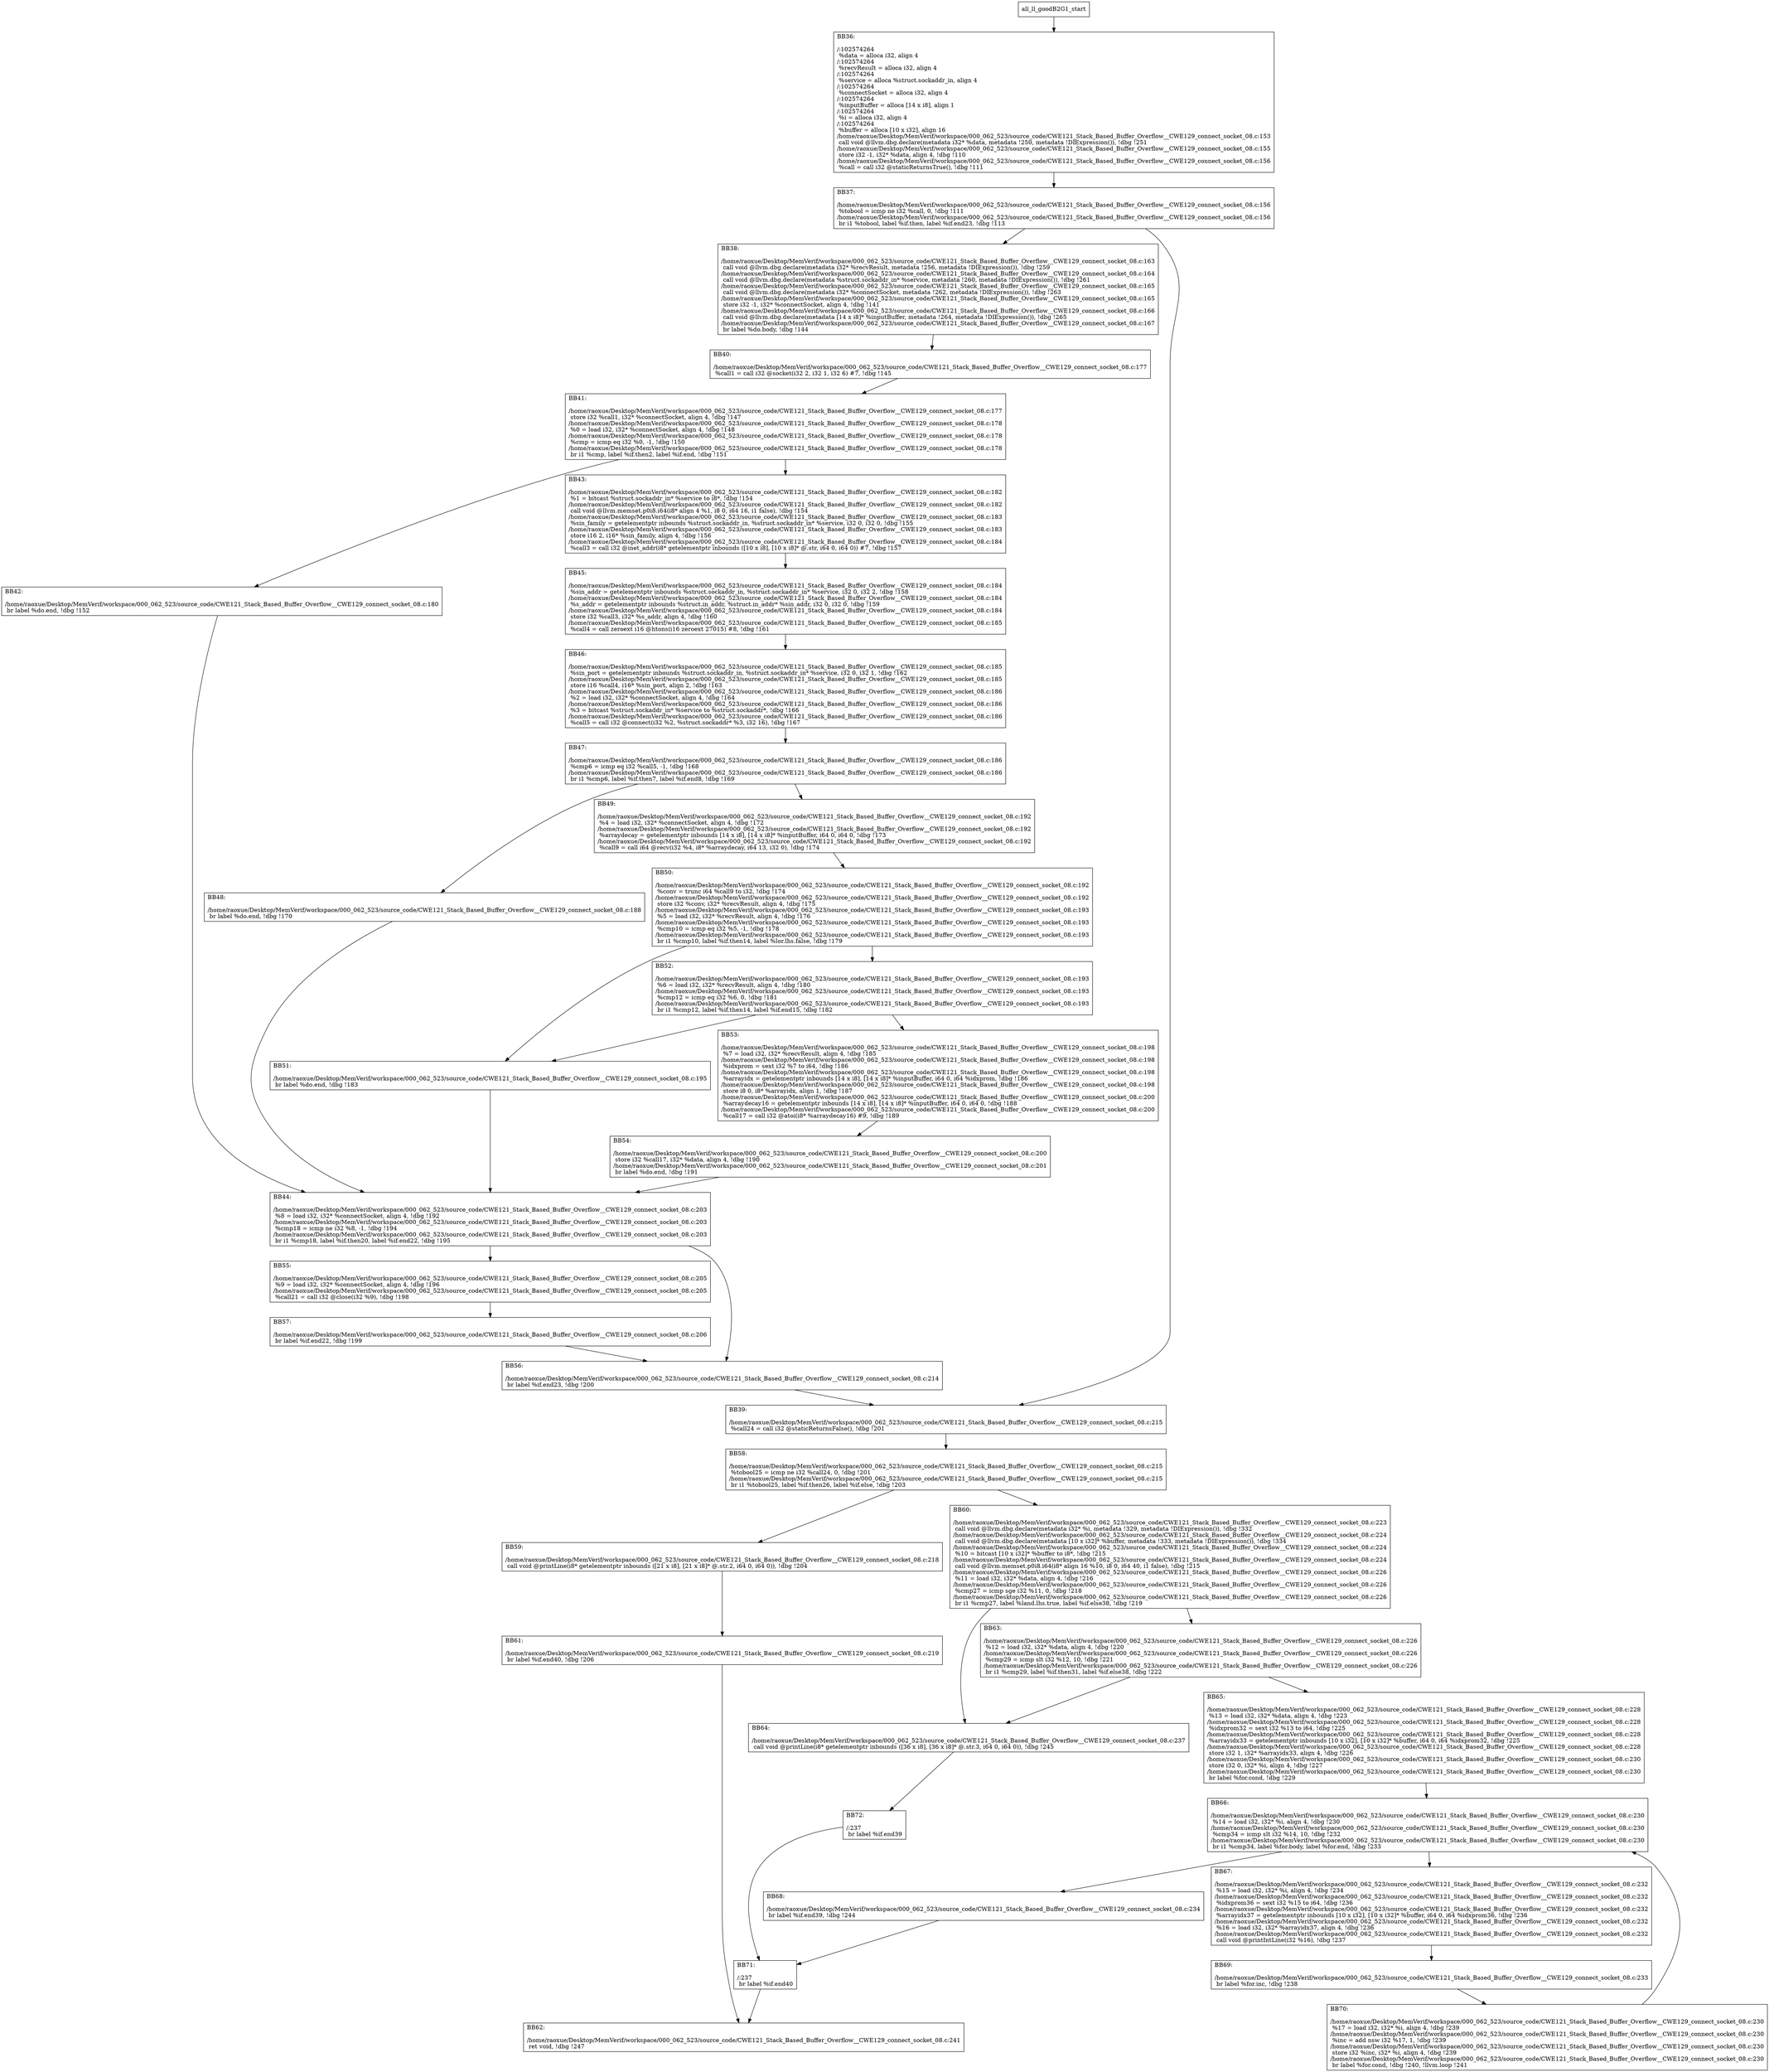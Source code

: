 digraph "CFG for'all_ll_goodB2G1' function" {
	BBall_ll_goodB2G1_start[shape=record,label="{all_ll_goodB2G1_start}"];
	BBall_ll_goodB2G1_start-> all_ll_goodB2G1BB36;
	all_ll_goodB2G1BB36 [shape=record, label="{BB36:\l\l/:102574264\l
  %data = alloca i32, align 4\l
/:102574264\l
  %recvResult = alloca i32, align 4\l
/:102574264\l
  %service = alloca %struct.sockaddr_in, align 4\l
/:102574264\l
  %connectSocket = alloca i32, align 4\l
/:102574264\l
  %inputBuffer = alloca [14 x i8], align 1\l
/:102574264\l
  %i = alloca i32, align 4\l
/:102574264\l
  %buffer = alloca [10 x i32], align 16\l
/home/raoxue/Desktop/MemVerif/workspace/000_062_523/source_code/CWE121_Stack_Based_Buffer_Overflow__CWE129_connect_socket_08.c:153\l
  call void @llvm.dbg.declare(metadata i32* %data, metadata !250, metadata !DIExpression()), !dbg !251\l
/home/raoxue/Desktop/MemVerif/workspace/000_062_523/source_code/CWE121_Stack_Based_Buffer_Overflow__CWE129_connect_socket_08.c:155\l
  store i32 -1, i32* %data, align 4, !dbg !110\l
/home/raoxue/Desktop/MemVerif/workspace/000_062_523/source_code/CWE121_Stack_Based_Buffer_Overflow__CWE129_connect_socket_08.c:156\l
  %call = call i32 @staticReturnsTrue(), !dbg !111\l
}"];
	all_ll_goodB2G1BB36-> all_ll_goodB2G1BB37;
	all_ll_goodB2G1BB37 [shape=record, label="{BB37:\l\l/home/raoxue/Desktop/MemVerif/workspace/000_062_523/source_code/CWE121_Stack_Based_Buffer_Overflow__CWE129_connect_socket_08.c:156\l
  %tobool = icmp ne i32 %call, 0, !dbg !111\l
/home/raoxue/Desktop/MemVerif/workspace/000_062_523/source_code/CWE121_Stack_Based_Buffer_Overflow__CWE129_connect_socket_08.c:156\l
  br i1 %tobool, label %if.then, label %if.end23, !dbg !113\l
}"];
	all_ll_goodB2G1BB37-> all_ll_goodB2G1BB38;
	all_ll_goodB2G1BB37-> all_ll_goodB2G1BB39;
	all_ll_goodB2G1BB38 [shape=record, label="{BB38:\l\l/home/raoxue/Desktop/MemVerif/workspace/000_062_523/source_code/CWE121_Stack_Based_Buffer_Overflow__CWE129_connect_socket_08.c:163\l
  call void @llvm.dbg.declare(metadata i32* %recvResult, metadata !256, metadata !DIExpression()), !dbg !259\l
/home/raoxue/Desktop/MemVerif/workspace/000_062_523/source_code/CWE121_Stack_Based_Buffer_Overflow__CWE129_connect_socket_08.c:164\l
  call void @llvm.dbg.declare(metadata %struct.sockaddr_in* %service, metadata !260, metadata !DIExpression()), !dbg !261\l
/home/raoxue/Desktop/MemVerif/workspace/000_062_523/source_code/CWE121_Stack_Based_Buffer_Overflow__CWE129_connect_socket_08.c:165\l
  call void @llvm.dbg.declare(metadata i32* %connectSocket, metadata !262, metadata !DIExpression()), !dbg !263\l
/home/raoxue/Desktop/MemVerif/workspace/000_062_523/source_code/CWE121_Stack_Based_Buffer_Overflow__CWE129_connect_socket_08.c:165\l
  store i32 -1, i32* %connectSocket, align 4, !dbg !141\l
/home/raoxue/Desktop/MemVerif/workspace/000_062_523/source_code/CWE121_Stack_Based_Buffer_Overflow__CWE129_connect_socket_08.c:166\l
  call void @llvm.dbg.declare(metadata [14 x i8]* %inputBuffer, metadata !264, metadata !DIExpression()), !dbg !265\l
/home/raoxue/Desktop/MemVerif/workspace/000_062_523/source_code/CWE121_Stack_Based_Buffer_Overflow__CWE129_connect_socket_08.c:167\l
  br label %do.body, !dbg !144\l
}"];
	all_ll_goodB2G1BB38-> all_ll_goodB2G1BB40;
	all_ll_goodB2G1BB40 [shape=record, label="{BB40:\l\l/home/raoxue/Desktop/MemVerif/workspace/000_062_523/source_code/CWE121_Stack_Based_Buffer_Overflow__CWE129_connect_socket_08.c:177\l
  %call1 = call i32 @socket(i32 2, i32 1, i32 6) #7, !dbg !145\l
}"];
	all_ll_goodB2G1BB40-> all_ll_goodB2G1BB41;
	all_ll_goodB2G1BB41 [shape=record, label="{BB41:\l\l/home/raoxue/Desktop/MemVerif/workspace/000_062_523/source_code/CWE121_Stack_Based_Buffer_Overflow__CWE129_connect_socket_08.c:177\l
  store i32 %call1, i32* %connectSocket, align 4, !dbg !147\l
/home/raoxue/Desktop/MemVerif/workspace/000_062_523/source_code/CWE121_Stack_Based_Buffer_Overflow__CWE129_connect_socket_08.c:178\l
  %0 = load i32, i32* %connectSocket, align 4, !dbg !148\l
/home/raoxue/Desktop/MemVerif/workspace/000_062_523/source_code/CWE121_Stack_Based_Buffer_Overflow__CWE129_connect_socket_08.c:178\l
  %cmp = icmp eq i32 %0, -1, !dbg !150\l
/home/raoxue/Desktop/MemVerif/workspace/000_062_523/source_code/CWE121_Stack_Based_Buffer_Overflow__CWE129_connect_socket_08.c:178\l
  br i1 %cmp, label %if.then2, label %if.end, !dbg !151\l
}"];
	all_ll_goodB2G1BB41-> all_ll_goodB2G1BB42;
	all_ll_goodB2G1BB41-> all_ll_goodB2G1BB43;
	all_ll_goodB2G1BB42 [shape=record, label="{BB42:\l\l/home/raoxue/Desktop/MemVerif/workspace/000_062_523/source_code/CWE121_Stack_Based_Buffer_Overflow__CWE129_connect_socket_08.c:180\l
  br label %do.end, !dbg !152\l
}"];
	all_ll_goodB2G1BB42-> all_ll_goodB2G1BB44;
	all_ll_goodB2G1BB43 [shape=record, label="{BB43:\l\l/home/raoxue/Desktop/MemVerif/workspace/000_062_523/source_code/CWE121_Stack_Based_Buffer_Overflow__CWE129_connect_socket_08.c:182\l
  %1 = bitcast %struct.sockaddr_in* %service to i8*, !dbg !154\l
/home/raoxue/Desktop/MemVerif/workspace/000_062_523/source_code/CWE121_Stack_Based_Buffer_Overflow__CWE129_connect_socket_08.c:182\l
  call void @llvm.memset.p0i8.i64(i8* align 4 %1, i8 0, i64 16, i1 false), !dbg !154\l
/home/raoxue/Desktop/MemVerif/workspace/000_062_523/source_code/CWE121_Stack_Based_Buffer_Overflow__CWE129_connect_socket_08.c:183\l
  %sin_family = getelementptr inbounds %struct.sockaddr_in, %struct.sockaddr_in* %service, i32 0, i32 0, !dbg !155\l
/home/raoxue/Desktop/MemVerif/workspace/000_062_523/source_code/CWE121_Stack_Based_Buffer_Overflow__CWE129_connect_socket_08.c:183\l
  store i16 2, i16* %sin_family, align 4, !dbg !156\l
/home/raoxue/Desktop/MemVerif/workspace/000_062_523/source_code/CWE121_Stack_Based_Buffer_Overflow__CWE129_connect_socket_08.c:184\l
  %call3 = call i32 @inet_addr(i8* getelementptr inbounds ([10 x i8], [10 x i8]* @.str, i64 0, i64 0)) #7, !dbg !157\l
}"];
	all_ll_goodB2G1BB43-> all_ll_goodB2G1BB45;
	all_ll_goodB2G1BB45 [shape=record, label="{BB45:\l\l/home/raoxue/Desktop/MemVerif/workspace/000_062_523/source_code/CWE121_Stack_Based_Buffer_Overflow__CWE129_connect_socket_08.c:184\l
  %sin_addr = getelementptr inbounds %struct.sockaddr_in, %struct.sockaddr_in* %service, i32 0, i32 2, !dbg !158\l
/home/raoxue/Desktop/MemVerif/workspace/000_062_523/source_code/CWE121_Stack_Based_Buffer_Overflow__CWE129_connect_socket_08.c:184\l
  %s_addr = getelementptr inbounds %struct.in_addr, %struct.in_addr* %sin_addr, i32 0, i32 0, !dbg !159\l
/home/raoxue/Desktop/MemVerif/workspace/000_062_523/source_code/CWE121_Stack_Based_Buffer_Overflow__CWE129_connect_socket_08.c:184\l
  store i32 %call3, i32* %s_addr, align 4, !dbg !160\l
/home/raoxue/Desktop/MemVerif/workspace/000_062_523/source_code/CWE121_Stack_Based_Buffer_Overflow__CWE129_connect_socket_08.c:185\l
  %call4 = call zeroext i16 @htons(i16 zeroext 27015) #8, !dbg !161\l
}"];
	all_ll_goodB2G1BB45-> all_ll_goodB2G1BB46;
	all_ll_goodB2G1BB46 [shape=record, label="{BB46:\l\l/home/raoxue/Desktop/MemVerif/workspace/000_062_523/source_code/CWE121_Stack_Based_Buffer_Overflow__CWE129_connect_socket_08.c:185\l
  %sin_port = getelementptr inbounds %struct.sockaddr_in, %struct.sockaddr_in* %service, i32 0, i32 1, !dbg !162\l
/home/raoxue/Desktop/MemVerif/workspace/000_062_523/source_code/CWE121_Stack_Based_Buffer_Overflow__CWE129_connect_socket_08.c:185\l
  store i16 %call4, i16* %sin_port, align 2, !dbg !163\l
/home/raoxue/Desktop/MemVerif/workspace/000_062_523/source_code/CWE121_Stack_Based_Buffer_Overflow__CWE129_connect_socket_08.c:186\l
  %2 = load i32, i32* %connectSocket, align 4, !dbg !164\l
/home/raoxue/Desktop/MemVerif/workspace/000_062_523/source_code/CWE121_Stack_Based_Buffer_Overflow__CWE129_connect_socket_08.c:186\l
  %3 = bitcast %struct.sockaddr_in* %service to %struct.sockaddr*, !dbg !166\l
/home/raoxue/Desktop/MemVerif/workspace/000_062_523/source_code/CWE121_Stack_Based_Buffer_Overflow__CWE129_connect_socket_08.c:186\l
  %call5 = call i32 @connect(i32 %2, %struct.sockaddr* %3, i32 16), !dbg !167\l
}"];
	all_ll_goodB2G1BB46-> all_ll_goodB2G1BB47;
	all_ll_goodB2G1BB47 [shape=record, label="{BB47:\l\l/home/raoxue/Desktop/MemVerif/workspace/000_062_523/source_code/CWE121_Stack_Based_Buffer_Overflow__CWE129_connect_socket_08.c:186\l
  %cmp6 = icmp eq i32 %call5, -1, !dbg !168\l
/home/raoxue/Desktop/MemVerif/workspace/000_062_523/source_code/CWE121_Stack_Based_Buffer_Overflow__CWE129_connect_socket_08.c:186\l
  br i1 %cmp6, label %if.then7, label %if.end8, !dbg !169\l
}"];
	all_ll_goodB2G1BB47-> all_ll_goodB2G1BB48;
	all_ll_goodB2G1BB47-> all_ll_goodB2G1BB49;
	all_ll_goodB2G1BB48 [shape=record, label="{BB48:\l\l/home/raoxue/Desktop/MemVerif/workspace/000_062_523/source_code/CWE121_Stack_Based_Buffer_Overflow__CWE129_connect_socket_08.c:188\l
  br label %do.end, !dbg !170\l
}"];
	all_ll_goodB2G1BB48-> all_ll_goodB2G1BB44;
	all_ll_goodB2G1BB49 [shape=record, label="{BB49:\l\l/home/raoxue/Desktop/MemVerif/workspace/000_062_523/source_code/CWE121_Stack_Based_Buffer_Overflow__CWE129_connect_socket_08.c:192\l
  %4 = load i32, i32* %connectSocket, align 4, !dbg !172\l
/home/raoxue/Desktop/MemVerif/workspace/000_062_523/source_code/CWE121_Stack_Based_Buffer_Overflow__CWE129_connect_socket_08.c:192\l
  %arraydecay = getelementptr inbounds [14 x i8], [14 x i8]* %inputBuffer, i64 0, i64 0, !dbg !173\l
/home/raoxue/Desktop/MemVerif/workspace/000_062_523/source_code/CWE121_Stack_Based_Buffer_Overflow__CWE129_connect_socket_08.c:192\l
  %call9 = call i64 @recv(i32 %4, i8* %arraydecay, i64 13, i32 0), !dbg !174\l
}"];
	all_ll_goodB2G1BB49-> all_ll_goodB2G1BB50;
	all_ll_goodB2G1BB50 [shape=record, label="{BB50:\l\l/home/raoxue/Desktop/MemVerif/workspace/000_062_523/source_code/CWE121_Stack_Based_Buffer_Overflow__CWE129_connect_socket_08.c:192\l
  %conv = trunc i64 %call9 to i32, !dbg !174\l
/home/raoxue/Desktop/MemVerif/workspace/000_062_523/source_code/CWE121_Stack_Based_Buffer_Overflow__CWE129_connect_socket_08.c:192\l
  store i32 %conv, i32* %recvResult, align 4, !dbg !175\l
/home/raoxue/Desktop/MemVerif/workspace/000_062_523/source_code/CWE121_Stack_Based_Buffer_Overflow__CWE129_connect_socket_08.c:193\l
  %5 = load i32, i32* %recvResult, align 4, !dbg !176\l
/home/raoxue/Desktop/MemVerif/workspace/000_062_523/source_code/CWE121_Stack_Based_Buffer_Overflow__CWE129_connect_socket_08.c:193\l
  %cmp10 = icmp eq i32 %5, -1, !dbg !178\l
/home/raoxue/Desktop/MemVerif/workspace/000_062_523/source_code/CWE121_Stack_Based_Buffer_Overflow__CWE129_connect_socket_08.c:193\l
  br i1 %cmp10, label %if.then14, label %lor.lhs.false, !dbg !179\l
}"];
	all_ll_goodB2G1BB50-> all_ll_goodB2G1BB51;
	all_ll_goodB2G1BB50-> all_ll_goodB2G1BB52;
	all_ll_goodB2G1BB52 [shape=record, label="{BB52:\l\l/home/raoxue/Desktop/MemVerif/workspace/000_062_523/source_code/CWE121_Stack_Based_Buffer_Overflow__CWE129_connect_socket_08.c:193\l
  %6 = load i32, i32* %recvResult, align 4, !dbg !180\l
/home/raoxue/Desktop/MemVerif/workspace/000_062_523/source_code/CWE121_Stack_Based_Buffer_Overflow__CWE129_connect_socket_08.c:193\l
  %cmp12 = icmp eq i32 %6, 0, !dbg !181\l
/home/raoxue/Desktop/MemVerif/workspace/000_062_523/source_code/CWE121_Stack_Based_Buffer_Overflow__CWE129_connect_socket_08.c:193\l
  br i1 %cmp12, label %if.then14, label %if.end15, !dbg !182\l
}"];
	all_ll_goodB2G1BB52-> all_ll_goodB2G1BB51;
	all_ll_goodB2G1BB52-> all_ll_goodB2G1BB53;
	all_ll_goodB2G1BB51 [shape=record, label="{BB51:\l\l/home/raoxue/Desktop/MemVerif/workspace/000_062_523/source_code/CWE121_Stack_Based_Buffer_Overflow__CWE129_connect_socket_08.c:195\l
  br label %do.end, !dbg !183\l
}"];
	all_ll_goodB2G1BB51-> all_ll_goodB2G1BB44;
	all_ll_goodB2G1BB53 [shape=record, label="{BB53:\l\l/home/raoxue/Desktop/MemVerif/workspace/000_062_523/source_code/CWE121_Stack_Based_Buffer_Overflow__CWE129_connect_socket_08.c:198\l
  %7 = load i32, i32* %recvResult, align 4, !dbg !185\l
/home/raoxue/Desktop/MemVerif/workspace/000_062_523/source_code/CWE121_Stack_Based_Buffer_Overflow__CWE129_connect_socket_08.c:198\l
  %idxprom = sext i32 %7 to i64, !dbg !186\l
/home/raoxue/Desktop/MemVerif/workspace/000_062_523/source_code/CWE121_Stack_Based_Buffer_Overflow__CWE129_connect_socket_08.c:198\l
  %arrayidx = getelementptr inbounds [14 x i8], [14 x i8]* %inputBuffer, i64 0, i64 %idxprom, !dbg !186\l
/home/raoxue/Desktop/MemVerif/workspace/000_062_523/source_code/CWE121_Stack_Based_Buffer_Overflow__CWE129_connect_socket_08.c:198\l
  store i8 0, i8* %arrayidx, align 1, !dbg !187\l
/home/raoxue/Desktop/MemVerif/workspace/000_062_523/source_code/CWE121_Stack_Based_Buffer_Overflow__CWE129_connect_socket_08.c:200\l
  %arraydecay16 = getelementptr inbounds [14 x i8], [14 x i8]* %inputBuffer, i64 0, i64 0, !dbg !188\l
/home/raoxue/Desktop/MemVerif/workspace/000_062_523/source_code/CWE121_Stack_Based_Buffer_Overflow__CWE129_connect_socket_08.c:200\l
  %call17 = call i32 @atoi(i8* %arraydecay16) #9, !dbg !189\l
}"];
	all_ll_goodB2G1BB53-> all_ll_goodB2G1BB54;
	all_ll_goodB2G1BB54 [shape=record, label="{BB54:\l\l/home/raoxue/Desktop/MemVerif/workspace/000_062_523/source_code/CWE121_Stack_Based_Buffer_Overflow__CWE129_connect_socket_08.c:200\l
  store i32 %call17, i32* %data, align 4, !dbg !190\l
/home/raoxue/Desktop/MemVerif/workspace/000_062_523/source_code/CWE121_Stack_Based_Buffer_Overflow__CWE129_connect_socket_08.c:201\l
  br label %do.end, !dbg !191\l
}"];
	all_ll_goodB2G1BB54-> all_ll_goodB2G1BB44;
	all_ll_goodB2G1BB44 [shape=record, label="{BB44:\l\l/home/raoxue/Desktop/MemVerif/workspace/000_062_523/source_code/CWE121_Stack_Based_Buffer_Overflow__CWE129_connect_socket_08.c:203\l
  %8 = load i32, i32* %connectSocket, align 4, !dbg !192\l
/home/raoxue/Desktop/MemVerif/workspace/000_062_523/source_code/CWE121_Stack_Based_Buffer_Overflow__CWE129_connect_socket_08.c:203\l
  %cmp18 = icmp ne i32 %8, -1, !dbg !194\l
/home/raoxue/Desktop/MemVerif/workspace/000_062_523/source_code/CWE121_Stack_Based_Buffer_Overflow__CWE129_connect_socket_08.c:203\l
  br i1 %cmp18, label %if.then20, label %if.end22, !dbg !195\l
}"];
	all_ll_goodB2G1BB44-> all_ll_goodB2G1BB55;
	all_ll_goodB2G1BB44-> all_ll_goodB2G1BB56;
	all_ll_goodB2G1BB55 [shape=record, label="{BB55:\l\l/home/raoxue/Desktop/MemVerif/workspace/000_062_523/source_code/CWE121_Stack_Based_Buffer_Overflow__CWE129_connect_socket_08.c:205\l
  %9 = load i32, i32* %connectSocket, align 4, !dbg !196\l
/home/raoxue/Desktop/MemVerif/workspace/000_062_523/source_code/CWE121_Stack_Based_Buffer_Overflow__CWE129_connect_socket_08.c:205\l
  %call21 = call i32 @close(i32 %9), !dbg !198\l
}"];
	all_ll_goodB2G1BB55-> all_ll_goodB2G1BB57;
	all_ll_goodB2G1BB57 [shape=record, label="{BB57:\l\l/home/raoxue/Desktop/MemVerif/workspace/000_062_523/source_code/CWE121_Stack_Based_Buffer_Overflow__CWE129_connect_socket_08.c:206\l
  br label %if.end22, !dbg !199\l
}"];
	all_ll_goodB2G1BB57-> all_ll_goodB2G1BB56;
	all_ll_goodB2G1BB56 [shape=record, label="{BB56:\l\l/home/raoxue/Desktop/MemVerif/workspace/000_062_523/source_code/CWE121_Stack_Based_Buffer_Overflow__CWE129_connect_socket_08.c:214\l
  br label %if.end23, !dbg !200\l
}"];
	all_ll_goodB2G1BB56-> all_ll_goodB2G1BB39;
	all_ll_goodB2G1BB39 [shape=record, label="{BB39:\l\l/home/raoxue/Desktop/MemVerif/workspace/000_062_523/source_code/CWE121_Stack_Based_Buffer_Overflow__CWE129_connect_socket_08.c:215\l
  %call24 = call i32 @staticReturnsFalse(), !dbg !201\l
}"];
	all_ll_goodB2G1BB39-> all_ll_goodB2G1BB58;
	all_ll_goodB2G1BB58 [shape=record, label="{BB58:\l\l/home/raoxue/Desktop/MemVerif/workspace/000_062_523/source_code/CWE121_Stack_Based_Buffer_Overflow__CWE129_connect_socket_08.c:215\l
  %tobool25 = icmp ne i32 %call24, 0, !dbg !201\l
/home/raoxue/Desktop/MemVerif/workspace/000_062_523/source_code/CWE121_Stack_Based_Buffer_Overflow__CWE129_connect_socket_08.c:215\l
  br i1 %tobool25, label %if.then26, label %if.else, !dbg !203\l
}"];
	all_ll_goodB2G1BB58-> all_ll_goodB2G1BB59;
	all_ll_goodB2G1BB58-> all_ll_goodB2G1BB60;
	all_ll_goodB2G1BB59 [shape=record, label="{BB59:\l\l/home/raoxue/Desktop/MemVerif/workspace/000_062_523/source_code/CWE121_Stack_Based_Buffer_Overflow__CWE129_connect_socket_08.c:218\l
  call void @printLine(i8* getelementptr inbounds ([21 x i8], [21 x i8]* @.str.2, i64 0, i64 0)), !dbg !204\l
}"];
	all_ll_goodB2G1BB59-> all_ll_goodB2G1BB61;
	all_ll_goodB2G1BB61 [shape=record, label="{BB61:\l\l/home/raoxue/Desktop/MemVerif/workspace/000_062_523/source_code/CWE121_Stack_Based_Buffer_Overflow__CWE129_connect_socket_08.c:219\l
  br label %if.end40, !dbg !206\l
}"];
	all_ll_goodB2G1BB61-> all_ll_goodB2G1BB62;
	all_ll_goodB2G1BB60 [shape=record, label="{BB60:\l\l/home/raoxue/Desktop/MemVerif/workspace/000_062_523/source_code/CWE121_Stack_Based_Buffer_Overflow__CWE129_connect_socket_08.c:223\l
  call void @llvm.dbg.declare(metadata i32* %i, metadata !329, metadata !DIExpression()), !dbg !332\l
/home/raoxue/Desktop/MemVerif/workspace/000_062_523/source_code/CWE121_Stack_Based_Buffer_Overflow__CWE129_connect_socket_08.c:224\l
  call void @llvm.dbg.declare(metadata [10 x i32]* %buffer, metadata !333, metadata !DIExpression()), !dbg !334\l
/home/raoxue/Desktop/MemVerif/workspace/000_062_523/source_code/CWE121_Stack_Based_Buffer_Overflow__CWE129_connect_socket_08.c:224\l
  %10 = bitcast [10 x i32]* %buffer to i8*, !dbg !215\l
/home/raoxue/Desktop/MemVerif/workspace/000_062_523/source_code/CWE121_Stack_Based_Buffer_Overflow__CWE129_connect_socket_08.c:224\l
  call void @llvm.memset.p0i8.i64(i8* align 16 %10, i8 0, i64 40, i1 false), !dbg !215\l
/home/raoxue/Desktop/MemVerif/workspace/000_062_523/source_code/CWE121_Stack_Based_Buffer_Overflow__CWE129_connect_socket_08.c:226\l
  %11 = load i32, i32* %data, align 4, !dbg !216\l
/home/raoxue/Desktop/MemVerif/workspace/000_062_523/source_code/CWE121_Stack_Based_Buffer_Overflow__CWE129_connect_socket_08.c:226\l
  %cmp27 = icmp sge i32 %11, 0, !dbg !218\l
/home/raoxue/Desktop/MemVerif/workspace/000_062_523/source_code/CWE121_Stack_Based_Buffer_Overflow__CWE129_connect_socket_08.c:226\l
  br i1 %cmp27, label %land.lhs.true, label %if.else38, !dbg !219\l
}"];
	all_ll_goodB2G1BB60-> all_ll_goodB2G1BB63;
	all_ll_goodB2G1BB60-> all_ll_goodB2G1BB64;
	all_ll_goodB2G1BB63 [shape=record, label="{BB63:\l\l/home/raoxue/Desktop/MemVerif/workspace/000_062_523/source_code/CWE121_Stack_Based_Buffer_Overflow__CWE129_connect_socket_08.c:226\l
  %12 = load i32, i32* %data, align 4, !dbg !220\l
/home/raoxue/Desktop/MemVerif/workspace/000_062_523/source_code/CWE121_Stack_Based_Buffer_Overflow__CWE129_connect_socket_08.c:226\l
  %cmp29 = icmp slt i32 %12, 10, !dbg !221\l
/home/raoxue/Desktop/MemVerif/workspace/000_062_523/source_code/CWE121_Stack_Based_Buffer_Overflow__CWE129_connect_socket_08.c:226\l
  br i1 %cmp29, label %if.then31, label %if.else38, !dbg !222\l
}"];
	all_ll_goodB2G1BB63-> all_ll_goodB2G1BB65;
	all_ll_goodB2G1BB63-> all_ll_goodB2G1BB64;
	all_ll_goodB2G1BB65 [shape=record, label="{BB65:\l\l/home/raoxue/Desktop/MemVerif/workspace/000_062_523/source_code/CWE121_Stack_Based_Buffer_Overflow__CWE129_connect_socket_08.c:228\l
  %13 = load i32, i32* %data, align 4, !dbg !223\l
/home/raoxue/Desktop/MemVerif/workspace/000_062_523/source_code/CWE121_Stack_Based_Buffer_Overflow__CWE129_connect_socket_08.c:228\l
  %idxprom32 = sext i32 %13 to i64, !dbg !225\l
/home/raoxue/Desktop/MemVerif/workspace/000_062_523/source_code/CWE121_Stack_Based_Buffer_Overflow__CWE129_connect_socket_08.c:228\l
  %arrayidx33 = getelementptr inbounds [10 x i32], [10 x i32]* %buffer, i64 0, i64 %idxprom32, !dbg !225\l
/home/raoxue/Desktop/MemVerif/workspace/000_062_523/source_code/CWE121_Stack_Based_Buffer_Overflow__CWE129_connect_socket_08.c:228\l
  store i32 1, i32* %arrayidx33, align 4, !dbg !226\l
/home/raoxue/Desktop/MemVerif/workspace/000_062_523/source_code/CWE121_Stack_Based_Buffer_Overflow__CWE129_connect_socket_08.c:230\l
  store i32 0, i32* %i, align 4, !dbg !227\l
/home/raoxue/Desktop/MemVerif/workspace/000_062_523/source_code/CWE121_Stack_Based_Buffer_Overflow__CWE129_connect_socket_08.c:230\l
  br label %for.cond, !dbg !229\l
}"];
	all_ll_goodB2G1BB65-> all_ll_goodB2G1BB66;
	all_ll_goodB2G1BB66 [shape=record, label="{BB66:\l\l/home/raoxue/Desktop/MemVerif/workspace/000_062_523/source_code/CWE121_Stack_Based_Buffer_Overflow__CWE129_connect_socket_08.c:230\l
  %14 = load i32, i32* %i, align 4, !dbg !230\l
/home/raoxue/Desktop/MemVerif/workspace/000_062_523/source_code/CWE121_Stack_Based_Buffer_Overflow__CWE129_connect_socket_08.c:230\l
  %cmp34 = icmp slt i32 %14, 10, !dbg !232\l
/home/raoxue/Desktop/MemVerif/workspace/000_062_523/source_code/CWE121_Stack_Based_Buffer_Overflow__CWE129_connect_socket_08.c:230\l
  br i1 %cmp34, label %for.body, label %for.end, !dbg !233\l
}"];
	all_ll_goodB2G1BB66-> all_ll_goodB2G1BB67;
	all_ll_goodB2G1BB66-> all_ll_goodB2G1BB68;
	all_ll_goodB2G1BB67 [shape=record, label="{BB67:\l\l/home/raoxue/Desktop/MemVerif/workspace/000_062_523/source_code/CWE121_Stack_Based_Buffer_Overflow__CWE129_connect_socket_08.c:232\l
  %15 = load i32, i32* %i, align 4, !dbg !234\l
/home/raoxue/Desktop/MemVerif/workspace/000_062_523/source_code/CWE121_Stack_Based_Buffer_Overflow__CWE129_connect_socket_08.c:232\l
  %idxprom36 = sext i32 %15 to i64, !dbg !236\l
/home/raoxue/Desktop/MemVerif/workspace/000_062_523/source_code/CWE121_Stack_Based_Buffer_Overflow__CWE129_connect_socket_08.c:232\l
  %arrayidx37 = getelementptr inbounds [10 x i32], [10 x i32]* %buffer, i64 0, i64 %idxprom36, !dbg !236\l
/home/raoxue/Desktop/MemVerif/workspace/000_062_523/source_code/CWE121_Stack_Based_Buffer_Overflow__CWE129_connect_socket_08.c:232\l
  %16 = load i32, i32* %arrayidx37, align 4, !dbg !236\l
/home/raoxue/Desktop/MemVerif/workspace/000_062_523/source_code/CWE121_Stack_Based_Buffer_Overflow__CWE129_connect_socket_08.c:232\l
  call void @printIntLine(i32 %16), !dbg !237\l
}"];
	all_ll_goodB2G1BB67-> all_ll_goodB2G1BB69;
	all_ll_goodB2G1BB69 [shape=record, label="{BB69:\l\l/home/raoxue/Desktop/MemVerif/workspace/000_062_523/source_code/CWE121_Stack_Based_Buffer_Overflow__CWE129_connect_socket_08.c:233\l
  br label %for.inc, !dbg !238\l
}"];
	all_ll_goodB2G1BB69-> all_ll_goodB2G1BB70;
	all_ll_goodB2G1BB70 [shape=record, label="{BB70:\l\l/home/raoxue/Desktop/MemVerif/workspace/000_062_523/source_code/CWE121_Stack_Based_Buffer_Overflow__CWE129_connect_socket_08.c:230\l
  %17 = load i32, i32* %i, align 4, !dbg !239\l
/home/raoxue/Desktop/MemVerif/workspace/000_062_523/source_code/CWE121_Stack_Based_Buffer_Overflow__CWE129_connect_socket_08.c:230\l
  %inc = add nsw i32 %17, 1, !dbg !239\l
/home/raoxue/Desktop/MemVerif/workspace/000_062_523/source_code/CWE121_Stack_Based_Buffer_Overflow__CWE129_connect_socket_08.c:230\l
  store i32 %inc, i32* %i, align 4, !dbg !239\l
/home/raoxue/Desktop/MemVerif/workspace/000_062_523/source_code/CWE121_Stack_Based_Buffer_Overflow__CWE129_connect_socket_08.c:230\l
  br label %for.cond, !dbg !240, !llvm.loop !241\l
}"];
	all_ll_goodB2G1BB70-> all_ll_goodB2G1BB66;
	all_ll_goodB2G1BB68 [shape=record, label="{BB68:\l\l/home/raoxue/Desktop/MemVerif/workspace/000_062_523/source_code/CWE121_Stack_Based_Buffer_Overflow__CWE129_connect_socket_08.c:234\l
  br label %if.end39, !dbg !244\l
}"];
	all_ll_goodB2G1BB68-> all_ll_goodB2G1BB71;
	all_ll_goodB2G1BB64 [shape=record, label="{BB64:\l\l/home/raoxue/Desktop/MemVerif/workspace/000_062_523/source_code/CWE121_Stack_Based_Buffer_Overflow__CWE129_connect_socket_08.c:237\l
  call void @printLine(i8* getelementptr inbounds ([36 x i8], [36 x i8]* @.str.3, i64 0, i64 0)), !dbg !245\l
}"];
	all_ll_goodB2G1BB64-> all_ll_goodB2G1BB72;
	all_ll_goodB2G1BB72 [shape=record, label="{BB72:\l\l/:237\l
  br label %if.end39\l
}"];
	all_ll_goodB2G1BB72-> all_ll_goodB2G1BB71;
	all_ll_goodB2G1BB71 [shape=record, label="{BB71:\l\l/:237\l
  br label %if.end40\l
}"];
	all_ll_goodB2G1BB71-> all_ll_goodB2G1BB62;
	all_ll_goodB2G1BB62 [shape=record, label="{BB62:\l\l/home/raoxue/Desktop/MemVerif/workspace/000_062_523/source_code/CWE121_Stack_Based_Buffer_Overflow__CWE129_connect_socket_08.c:241\l
  ret void, !dbg !247\l
}"];
}
